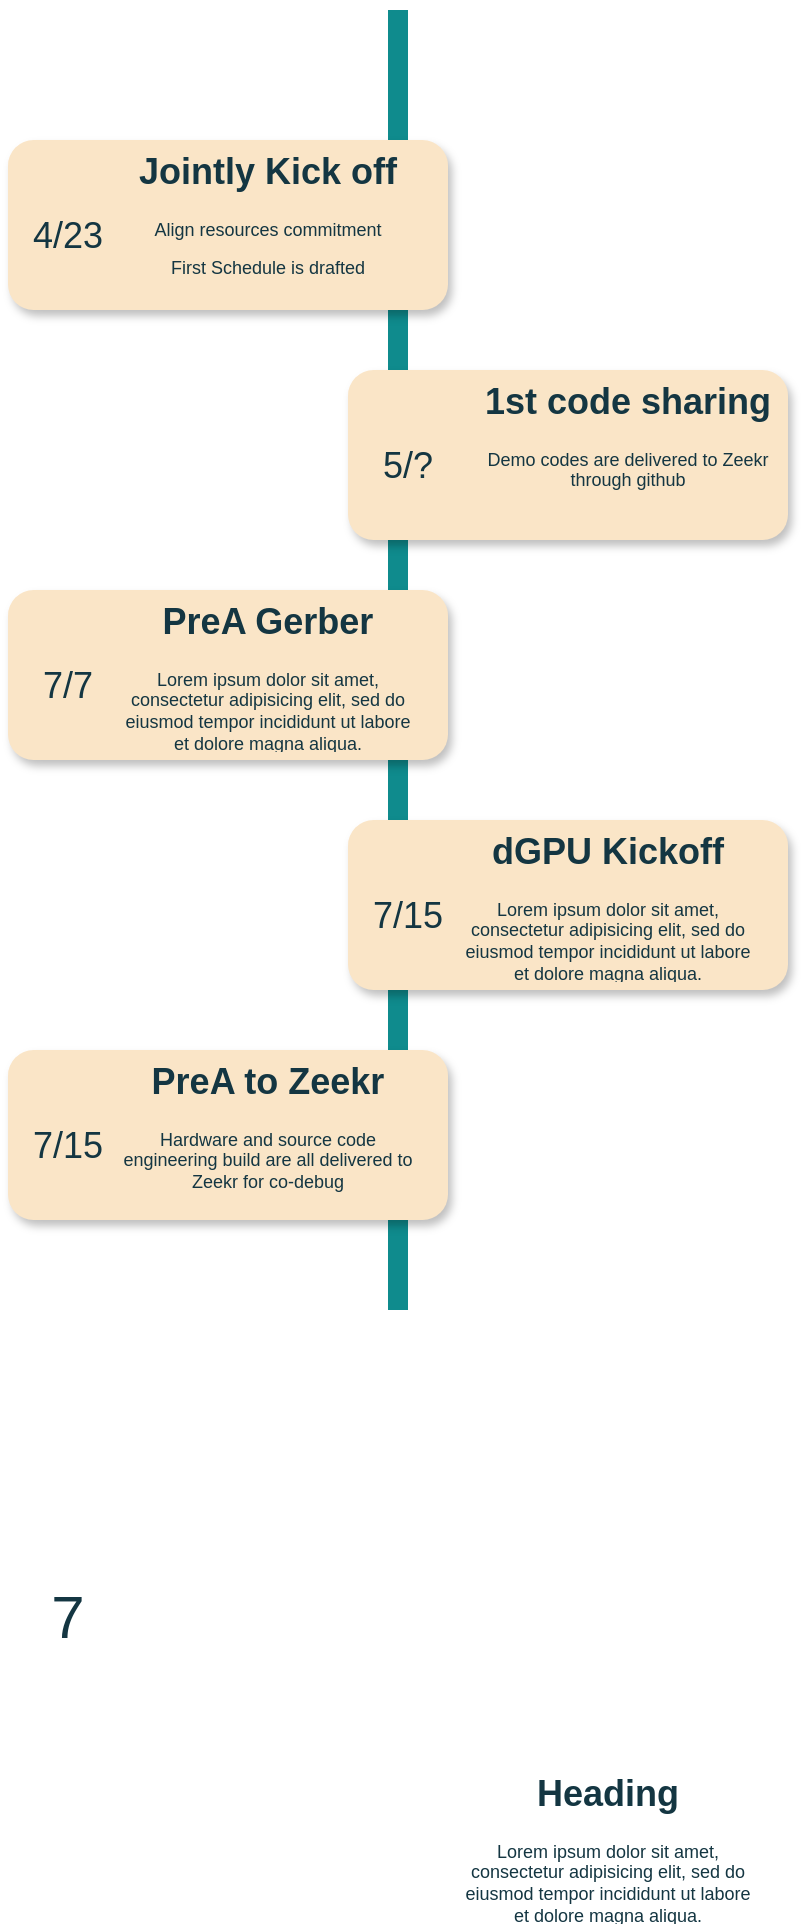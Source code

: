 <mxfile version="21.6.2" type="github">
  <diagram name="Page-1" id="fbcf5db9-b524-4cd4-e4f3-379dc89c3999">
    <mxGraphModel dx="1434" dy="764" grid="1" gridSize="10" guides="1" tooltips="1" connect="1" arrows="1" fold="1" page="1" pageScale="1" pageWidth="850" pageHeight="1100" background="none" math="0" shadow="0">
      <root>
        <mxCell id="0" />
        <mxCell id="1" parent="0" />
        <mxCell id="2a0f93b5c73ef8e7-1" value="" style="line;strokeWidth=10;direction=south;html=1;fillColor=none;fontSize=13;fontColor=#143642;align=center;strokeColor=#0F8B8D;labelBackgroundColor=none;" parent="1" vertex="1">
          <mxGeometry x="360" y="70" width="10" height="650" as="geometry" />
        </mxCell>
        <mxCell id="2a0f93b5c73ef8e7-2" value="" style="rounded=1;whiteSpace=wrap;html=1;strokeColor=none;strokeWidth=1;fillColor=#FAE5C7;fontSize=13;fontColor=#143642;align=center;gradientDirection=east;verticalAlign=top;shadow=1;labelBackgroundColor=none;" parent="1" vertex="1">
          <mxGeometry x="170" y="135" width="220" height="85" as="geometry" />
        </mxCell>
        <mxCell id="2a0f93b5c73ef8e7-3" value="&lt;font style=&quot;font-size: 18px;&quot;&gt;4/23&lt;/font&gt;" style="text;html=1;strokeColor=none;fillColor=none;align=center;verticalAlign=middle;whiteSpace=wrap;fontSize=30;fontColor=#143642;labelBackgroundColor=none;" parent="1" vertex="1">
          <mxGeometry x="180" y="168" width="40" height="20" as="geometry" />
        </mxCell>
        <mxCell id="2a0f93b5c73ef8e7-4" value="" style="rounded=1;whiteSpace=wrap;html=1;strokeColor=none;strokeWidth=1;fillColor=#FAE5C7;fontSize=13;fontColor=#143642;align=center;gradientDirection=east;verticalAlign=top;shadow=1;labelBackgroundColor=none;" parent="1" vertex="1">
          <mxGeometry x="340" y="250" width="220" height="85" as="geometry" />
        </mxCell>
        <mxCell id="2a0f93b5c73ef8e7-5" value="&lt;font style=&quot;font-size: 18px;&quot;&gt;5/?&lt;/font&gt;" style="text;html=1;strokeColor=none;fillColor=none;align=center;verticalAlign=middle;whiteSpace=wrap;fontSize=30;fontColor=#143642;labelBackgroundColor=none;" parent="1" vertex="1">
          <mxGeometry x="350" y="283" width="40" height="20" as="geometry" />
        </mxCell>
        <mxCell id="2a0f93b5c73ef8e7-6" value="" style="rounded=1;whiteSpace=wrap;html=1;strokeColor=none;strokeWidth=1;fillColor=#FAE5C7;fontSize=13;fontColor=#143642;align=center;gradientDirection=east;verticalAlign=top;shadow=1;labelBackgroundColor=none;" parent="1" vertex="1">
          <mxGeometry x="170" y="360" width="220" height="85" as="geometry" />
        </mxCell>
        <mxCell id="2a0f93b5c73ef8e7-7" value="&lt;font style=&quot;font-size: 18px;&quot;&gt;7/7&lt;/font&gt;" style="text;html=1;strokeColor=none;fillColor=none;align=center;verticalAlign=middle;whiteSpace=wrap;fontSize=30;fontColor=#143642;labelBackgroundColor=none;" parent="1" vertex="1">
          <mxGeometry x="180" y="393" width="40" height="20" as="geometry" />
        </mxCell>
        <mxCell id="2a0f93b5c73ef8e7-8" value="" style="rounded=1;whiteSpace=wrap;html=1;strokeColor=none;strokeWidth=1;fillColor=#FAE5C7;fontSize=13;fontColor=#143642;align=center;gradientDirection=east;verticalAlign=top;shadow=1;labelBackgroundColor=none;" parent="1" vertex="1">
          <mxGeometry x="340" y="475" width="220" height="85" as="geometry" />
        </mxCell>
        <mxCell id="2a0f93b5c73ef8e7-9" value="&lt;font style=&quot;font-size: 18px;&quot;&gt;7/15&lt;/font&gt;" style="text;html=1;strokeColor=none;fillColor=none;align=center;verticalAlign=middle;whiteSpace=wrap;fontSize=30;fontColor=#143642;labelBackgroundColor=none;" parent="1" vertex="1">
          <mxGeometry x="350" y="508" width="40" height="20" as="geometry" />
        </mxCell>
        <mxCell id="2a0f93b5c73ef8e7-10" value="" style="rounded=1;whiteSpace=wrap;html=1;strokeColor=none;strokeWidth=1;fillColor=#FAE5C7;fontSize=13;fontColor=#143642;align=center;gradientDirection=east;verticalAlign=top;shadow=1;labelBackgroundColor=none;" parent="1" vertex="1">
          <mxGeometry x="170" y="590" width="220" height="85" as="geometry" />
        </mxCell>
        <mxCell id="2a0f93b5c73ef8e7-11" value="&lt;font style=&quot;font-size: 18px;&quot;&gt;7/15&lt;/font&gt;" style="text;html=1;strokeColor=none;fillColor=none;align=center;verticalAlign=middle;whiteSpace=wrap;fontSize=30;fontColor=#143642;labelBackgroundColor=none;" parent="1" vertex="1">
          <mxGeometry x="180" y="623" width="40" height="20" as="geometry" />
        </mxCell>
        <mxCell id="2a0f93b5c73ef8e7-15" value="7" style="text;html=1;strokeColor=none;fillColor=none;align=center;verticalAlign=middle;whiteSpace=wrap;fontSize=30;fontColor=#143642;labelBackgroundColor=none;" parent="1" vertex="1">
          <mxGeometry x="180" y="863" width="40" height="20" as="geometry" />
        </mxCell>
        <mxCell id="2a0f93b5c73ef8e7-18" value="&lt;h1&gt;Jointly Kick off&lt;/h1&gt;&lt;p&gt;Align resources commitment&lt;/p&gt;&lt;p&gt;First Schedule is drafted&lt;/p&gt;" style="text;html=1;spacing=5;spacingTop=-20;whiteSpace=wrap;overflow=hidden;strokeColor=none;strokeWidth=4;fillColor=none;fontSize=9;fontColor=#143642;align=center;labelBackgroundColor=none;" parent="1" vertex="1">
          <mxGeometry x="220" y="139" width="160" height="77" as="geometry" />
        </mxCell>
        <mxCell id="2a0f93b5c73ef8e7-19" value="&lt;h1&gt;1st code sharing&lt;/h1&gt;&lt;p&gt;Demo codes are delivered to Zeekr through github&lt;/p&gt;" style="text;html=1;spacing=5;spacingTop=-20;whiteSpace=wrap;overflow=hidden;strokeColor=none;strokeWidth=4;fillColor=none;fontSize=9;fontColor=#143642;align=center;labelBackgroundColor=none;" parent="1" vertex="1">
          <mxGeometry x="400" y="254" width="160" height="77" as="geometry" />
        </mxCell>
        <mxCell id="2a0f93b5c73ef8e7-20" value="&lt;h1&gt;PreA Gerber&lt;/h1&gt;&lt;p&gt;Lorem ipsum dolor sit amet, consectetur adipisicing elit, sed do eiusmod tempor incididunt ut labore et dolore magna aliqua.&lt;/p&gt;" style="text;html=1;spacing=5;spacingTop=-20;whiteSpace=wrap;overflow=hidden;strokeColor=none;strokeWidth=4;fillColor=none;fontSize=9;fontColor=#143642;align=center;labelBackgroundColor=none;" parent="1" vertex="1">
          <mxGeometry x="220" y="364" width="160" height="77" as="geometry" />
        </mxCell>
        <mxCell id="2a0f93b5c73ef8e7-21" value="&lt;h1&gt;dGPU Kickoff&lt;/h1&gt;&lt;p&gt;Lorem ipsum dolor sit amet, consectetur adipisicing elit, sed do eiusmod tempor incididunt ut labore et dolore magna aliqua.&lt;/p&gt;" style="text;html=1;spacing=5;spacingTop=-20;whiteSpace=wrap;overflow=hidden;strokeColor=none;strokeWidth=4;fillColor=none;fontSize=9;fontColor=#143642;align=center;labelBackgroundColor=none;" parent="1" vertex="1">
          <mxGeometry x="390" y="479" width="160" height="77" as="geometry" />
        </mxCell>
        <mxCell id="2a0f93b5c73ef8e7-22" value="&lt;h1&gt;PreA to Zeekr&lt;/h1&gt;&lt;p&gt;Hardware and source code engineering build are all delivered to Zeekr for co-debug&lt;/p&gt;" style="text;html=1;spacing=5;spacingTop=-20;whiteSpace=wrap;overflow=hidden;strokeColor=none;strokeWidth=4;fillColor=none;fontSize=9;fontColor=#143642;align=center;labelBackgroundColor=none;" parent="1" vertex="1">
          <mxGeometry x="220" y="594" width="160" height="77" as="geometry" />
        </mxCell>
        <mxCell id="2a0f93b5c73ef8e7-25" value="&lt;h1&gt;Heading&lt;/h1&gt;&lt;p&gt;Lorem ipsum dolor sit amet, consectetur adipisicing elit, sed do eiusmod tempor incididunt ut labore et dolore magna aliqua.&lt;/p&gt;" style="text;html=1;spacing=5;spacingTop=-20;whiteSpace=wrap;overflow=hidden;strokeColor=none;strokeWidth=4;fillColor=none;fontSize=9;fontColor=#143642;align=center;labelBackgroundColor=none;" parent="1" vertex="1">
          <mxGeometry x="390" y="950" width="160" height="77" as="geometry" />
        </mxCell>
      </root>
    </mxGraphModel>
  </diagram>
</mxfile>
